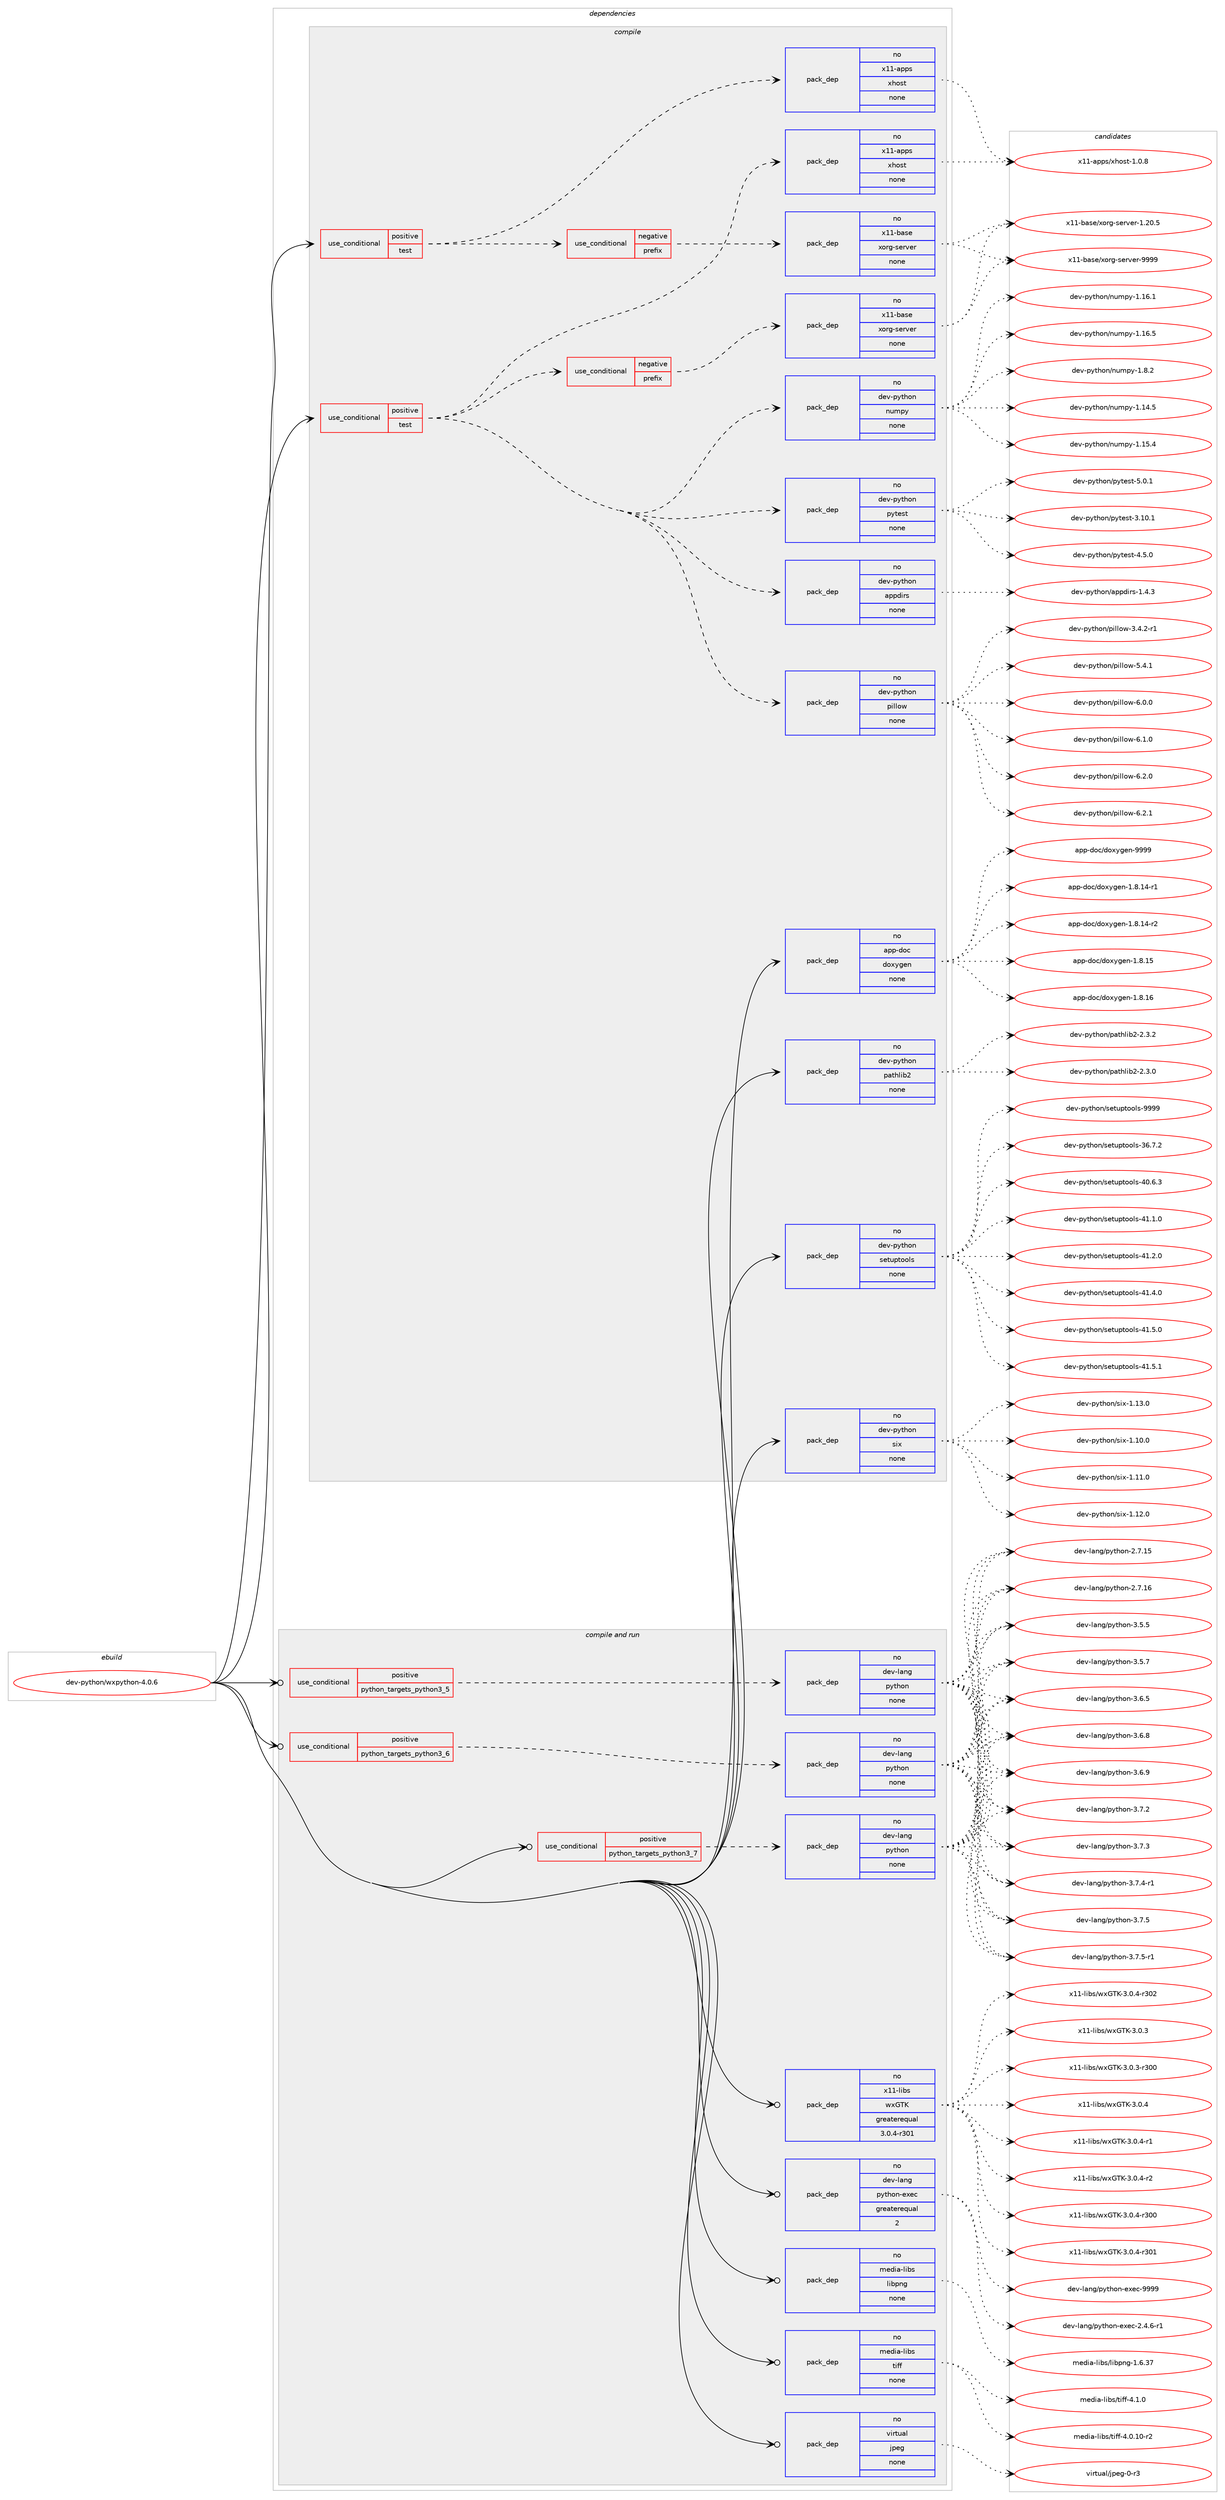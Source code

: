 digraph prolog {

# *************
# Graph options
# *************

newrank=true;
concentrate=true;
compound=true;
graph [rankdir=LR,fontname=Helvetica,fontsize=10,ranksep=1.5];#, ranksep=2.5, nodesep=0.2];
edge  [arrowhead=vee];
node  [fontname=Helvetica,fontsize=10];

# **********
# The ebuild
# **********

subgraph cluster_leftcol {
color=gray;
rank=same;
label=<<i>ebuild</i>>;
id [label="dev-python/wxpython-4.0.6", color=red, width=4, href="../dev-python/wxpython-4.0.6.svg"];
}

# ****************
# The dependencies
# ****************

subgraph cluster_midcol {
color=gray;
label=<<i>dependencies</i>>;
subgraph cluster_compile {
fillcolor="#eeeeee";
style=filled;
label=<<i>compile</i>>;
subgraph cond151620 {
dependency644403 [label=<<TABLE BORDER="0" CELLBORDER="1" CELLSPACING="0" CELLPADDING="4"><TR><TD ROWSPAN="3" CELLPADDING="10">use_conditional</TD></TR><TR><TD>positive</TD></TR><TR><TD>test</TD></TR></TABLE>>, shape=none, color=red];
subgraph cond151621 {
dependency644404 [label=<<TABLE BORDER="0" CELLBORDER="1" CELLSPACING="0" CELLPADDING="4"><TR><TD ROWSPAN="3" CELLPADDING="10">use_conditional</TD></TR><TR><TD>negative</TD></TR><TR><TD>prefix</TD></TR></TABLE>>, shape=none, color=red];
subgraph pack480894 {
dependency644405 [label=<<TABLE BORDER="0" CELLBORDER="1" CELLSPACING="0" CELLPADDING="4" WIDTH="220"><TR><TD ROWSPAN="6" CELLPADDING="30">pack_dep</TD></TR><TR><TD WIDTH="110">no</TD></TR><TR><TD>x11-base</TD></TR><TR><TD>xorg-server</TD></TR><TR><TD>none</TD></TR><TR><TD></TD></TR></TABLE>>, shape=none, color=blue];
}
dependency644404:e -> dependency644405:w [weight=20,style="dashed",arrowhead="vee"];
}
dependency644403:e -> dependency644404:w [weight=20,style="dashed",arrowhead="vee"];
subgraph pack480895 {
dependency644406 [label=<<TABLE BORDER="0" CELLBORDER="1" CELLSPACING="0" CELLPADDING="4" WIDTH="220"><TR><TD ROWSPAN="6" CELLPADDING="30">pack_dep</TD></TR><TR><TD WIDTH="110">no</TD></TR><TR><TD>x11-apps</TD></TR><TR><TD>xhost</TD></TR><TR><TD>none</TD></TR><TR><TD></TD></TR></TABLE>>, shape=none, color=blue];
}
dependency644403:e -> dependency644406:w [weight=20,style="dashed",arrowhead="vee"];
}
id:e -> dependency644403:w [weight=20,style="solid",arrowhead="vee"];
subgraph cond151622 {
dependency644407 [label=<<TABLE BORDER="0" CELLBORDER="1" CELLSPACING="0" CELLPADDING="4"><TR><TD ROWSPAN="3" CELLPADDING="10">use_conditional</TD></TR><TR><TD>positive</TD></TR><TR><TD>test</TD></TR></TABLE>>, shape=none, color=red];
subgraph cond151623 {
dependency644408 [label=<<TABLE BORDER="0" CELLBORDER="1" CELLSPACING="0" CELLPADDING="4"><TR><TD ROWSPAN="3" CELLPADDING="10">use_conditional</TD></TR><TR><TD>negative</TD></TR><TR><TD>prefix</TD></TR></TABLE>>, shape=none, color=red];
subgraph pack480896 {
dependency644409 [label=<<TABLE BORDER="0" CELLBORDER="1" CELLSPACING="0" CELLPADDING="4" WIDTH="220"><TR><TD ROWSPAN="6" CELLPADDING="30">pack_dep</TD></TR><TR><TD WIDTH="110">no</TD></TR><TR><TD>x11-base</TD></TR><TR><TD>xorg-server</TD></TR><TR><TD>none</TD></TR><TR><TD></TD></TR></TABLE>>, shape=none, color=blue];
}
dependency644408:e -> dependency644409:w [weight=20,style="dashed",arrowhead="vee"];
}
dependency644407:e -> dependency644408:w [weight=20,style="dashed",arrowhead="vee"];
subgraph pack480897 {
dependency644410 [label=<<TABLE BORDER="0" CELLBORDER="1" CELLSPACING="0" CELLPADDING="4" WIDTH="220"><TR><TD ROWSPAN="6" CELLPADDING="30">pack_dep</TD></TR><TR><TD WIDTH="110">no</TD></TR><TR><TD>x11-apps</TD></TR><TR><TD>xhost</TD></TR><TR><TD>none</TD></TR><TR><TD></TD></TR></TABLE>>, shape=none, color=blue];
}
dependency644407:e -> dependency644410:w [weight=20,style="dashed",arrowhead="vee"];
subgraph pack480898 {
dependency644411 [label=<<TABLE BORDER="0" CELLBORDER="1" CELLSPACING="0" CELLPADDING="4" WIDTH="220"><TR><TD ROWSPAN="6" CELLPADDING="30">pack_dep</TD></TR><TR><TD WIDTH="110">no</TD></TR><TR><TD>dev-python</TD></TR><TR><TD>appdirs</TD></TR><TR><TD>none</TD></TR><TR><TD></TD></TR></TABLE>>, shape=none, color=blue];
}
dependency644407:e -> dependency644411:w [weight=20,style="dashed",arrowhead="vee"];
subgraph pack480899 {
dependency644412 [label=<<TABLE BORDER="0" CELLBORDER="1" CELLSPACING="0" CELLPADDING="4" WIDTH="220"><TR><TD ROWSPAN="6" CELLPADDING="30">pack_dep</TD></TR><TR><TD WIDTH="110">no</TD></TR><TR><TD>dev-python</TD></TR><TR><TD>numpy</TD></TR><TR><TD>none</TD></TR><TR><TD></TD></TR></TABLE>>, shape=none, color=blue];
}
dependency644407:e -> dependency644412:w [weight=20,style="dashed",arrowhead="vee"];
subgraph pack480900 {
dependency644413 [label=<<TABLE BORDER="0" CELLBORDER="1" CELLSPACING="0" CELLPADDING="4" WIDTH="220"><TR><TD ROWSPAN="6" CELLPADDING="30">pack_dep</TD></TR><TR><TD WIDTH="110">no</TD></TR><TR><TD>dev-python</TD></TR><TR><TD>pillow</TD></TR><TR><TD>none</TD></TR><TR><TD></TD></TR></TABLE>>, shape=none, color=blue];
}
dependency644407:e -> dependency644413:w [weight=20,style="dashed",arrowhead="vee"];
subgraph pack480901 {
dependency644414 [label=<<TABLE BORDER="0" CELLBORDER="1" CELLSPACING="0" CELLPADDING="4" WIDTH="220"><TR><TD ROWSPAN="6" CELLPADDING="30">pack_dep</TD></TR><TR><TD WIDTH="110">no</TD></TR><TR><TD>dev-python</TD></TR><TR><TD>pytest</TD></TR><TR><TD>none</TD></TR><TR><TD></TD></TR></TABLE>>, shape=none, color=blue];
}
dependency644407:e -> dependency644414:w [weight=20,style="dashed",arrowhead="vee"];
}
id:e -> dependency644407:w [weight=20,style="solid",arrowhead="vee"];
subgraph pack480902 {
dependency644415 [label=<<TABLE BORDER="0" CELLBORDER="1" CELLSPACING="0" CELLPADDING="4" WIDTH="220"><TR><TD ROWSPAN="6" CELLPADDING="30">pack_dep</TD></TR><TR><TD WIDTH="110">no</TD></TR><TR><TD>app-doc</TD></TR><TR><TD>doxygen</TD></TR><TR><TD>none</TD></TR><TR><TD></TD></TR></TABLE>>, shape=none, color=blue];
}
id:e -> dependency644415:w [weight=20,style="solid",arrowhead="vee"];
subgraph pack480903 {
dependency644416 [label=<<TABLE BORDER="0" CELLBORDER="1" CELLSPACING="0" CELLPADDING="4" WIDTH="220"><TR><TD ROWSPAN="6" CELLPADDING="30">pack_dep</TD></TR><TR><TD WIDTH="110">no</TD></TR><TR><TD>dev-python</TD></TR><TR><TD>pathlib2</TD></TR><TR><TD>none</TD></TR><TR><TD></TD></TR></TABLE>>, shape=none, color=blue];
}
id:e -> dependency644416:w [weight=20,style="solid",arrowhead="vee"];
subgraph pack480904 {
dependency644417 [label=<<TABLE BORDER="0" CELLBORDER="1" CELLSPACING="0" CELLPADDING="4" WIDTH="220"><TR><TD ROWSPAN="6" CELLPADDING="30">pack_dep</TD></TR><TR><TD WIDTH="110">no</TD></TR><TR><TD>dev-python</TD></TR><TR><TD>setuptools</TD></TR><TR><TD>none</TD></TR><TR><TD></TD></TR></TABLE>>, shape=none, color=blue];
}
id:e -> dependency644417:w [weight=20,style="solid",arrowhead="vee"];
subgraph pack480905 {
dependency644418 [label=<<TABLE BORDER="0" CELLBORDER="1" CELLSPACING="0" CELLPADDING="4" WIDTH="220"><TR><TD ROWSPAN="6" CELLPADDING="30">pack_dep</TD></TR><TR><TD WIDTH="110">no</TD></TR><TR><TD>dev-python</TD></TR><TR><TD>six</TD></TR><TR><TD>none</TD></TR><TR><TD></TD></TR></TABLE>>, shape=none, color=blue];
}
id:e -> dependency644418:w [weight=20,style="solid",arrowhead="vee"];
}
subgraph cluster_compileandrun {
fillcolor="#eeeeee";
style=filled;
label=<<i>compile and run</i>>;
subgraph cond151624 {
dependency644419 [label=<<TABLE BORDER="0" CELLBORDER="1" CELLSPACING="0" CELLPADDING="4"><TR><TD ROWSPAN="3" CELLPADDING="10">use_conditional</TD></TR><TR><TD>positive</TD></TR><TR><TD>python_targets_python3_5</TD></TR></TABLE>>, shape=none, color=red];
subgraph pack480906 {
dependency644420 [label=<<TABLE BORDER="0" CELLBORDER="1" CELLSPACING="0" CELLPADDING="4" WIDTH="220"><TR><TD ROWSPAN="6" CELLPADDING="30">pack_dep</TD></TR><TR><TD WIDTH="110">no</TD></TR><TR><TD>dev-lang</TD></TR><TR><TD>python</TD></TR><TR><TD>none</TD></TR><TR><TD></TD></TR></TABLE>>, shape=none, color=blue];
}
dependency644419:e -> dependency644420:w [weight=20,style="dashed",arrowhead="vee"];
}
id:e -> dependency644419:w [weight=20,style="solid",arrowhead="odotvee"];
subgraph cond151625 {
dependency644421 [label=<<TABLE BORDER="0" CELLBORDER="1" CELLSPACING="0" CELLPADDING="4"><TR><TD ROWSPAN="3" CELLPADDING="10">use_conditional</TD></TR><TR><TD>positive</TD></TR><TR><TD>python_targets_python3_6</TD></TR></TABLE>>, shape=none, color=red];
subgraph pack480907 {
dependency644422 [label=<<TABLE BORDER="0" CELLBORDER="1" CELLSPACING="0" CELLPADDING="4" WIDTH="220"><TR><TD ROWSPAN="6" CELLPADDING="30">pack_dep</TD></TR><TR><TD WIDTH="110">no</TD></TR><TR><TD>dev-lang</TD></TR><TR><TD>python</TD></TR><TR><TD>none</TD></TR><TR><TD></TD></TR></TABLE>>, shape=none, color=blue];
}
dependency644421:e -> dependency644422:w [weight=20,style="dashed",arrowhead="vee"];
}
id:e -> dependency644421:w [weight=20,style="solid",arrowhead="odotvee"];
subgraph cond151626 {
dependency644423 [label=<<TABLE BORDER="0" CELLBORDER="1" CELLSPACING="0" CELLPADDING="4"><TR><TD ROWSPAN="3" CELLPADDING="10">use_conditional</TD></TR><TR><TD>positive</TD></TR><TR><TD>python_targets_python3_7</TD></TR></TABLE>>, shape=none, color=red];
subgraph pack480908 {
dependency644424 [label=<<TABLE BORDER="0" CELLBORDER="1" CELLSPACING="0" CELLPADDING="4" WIDTH="220"><TR><TD ROWSPAN="6" CELLPADDING="30">pack_dep</TD></TR><TR><TD WIDTH="110">no</TD></TR><TR><TD>dev-lang</TD></TR><TR><TD>python</TD></TR><TR><TD>none</TD></TR><TR><TD></TD></TR></TABLE>>, shape=none, color=blue];
}
dependency644423:e -> dependency644424:w [weight=20,style="dashed",arrowhead="vee"];
}
id:e -> dependency644423:w [weight=20,style="solid",arrowhead="odotvee"];
subgraph pack480909 {
dependency644425 [label=<<TABLE BORDER="0" CELLBORDER="1" CELLSPACING="0" CELLPADDING="4" WIDTH="220"><TR><TD ROWSPAN="6" CELLPADDING="30">pack_dep</TD></TR><TR><TD WIDTH="110">no</TD></TR><TR><TD>dev-lang</TD></TR><TR><TD>python-exec</TD></TR><TR><TD>greaterequal</TD></TR><TR><TD>2</TD></TR></TABLE>>, shape=none, color=blue];
}
id:e -> dependency644425:w [weight=20,style="solid",arrowhead="odotvee"];
subgraph pack480910 {
dependency644426 [label=<<TABLE BORDER="0" CELLBORDER="1" CELLSPACING="0" CELLPADDING="4" WIDTH="220"><TR><TD ROWSPAN="6" CELLPADDING="30">pack_dep</TD></TR><TR><TD WIDTH="110">no</TD></TR><TR><TD>media-libs</TD></TR><TR><TD>libpng</TD></TR><TR><TD>none</TD></TR><TR><TD></TD></TR></TABLE>>, shape=none, color=blue];
}
id:e -> dependency644426:w [weight=20,style="solid",arrowhead="odotvee"];
subgraph pack480911 {
dependency644427 [label=<<TABLE BORDER="0" CELLBORDER="1" CELLSPACING="0" CELLPADDING="4" WIDTH="220"><TR><TD ROWSPAN="6" CELLPADDING="30">pack_dep</TD></TR><TR><TD WIDTH="110">no</TD></TR><TR><TD>media-libs</TD></TR><TR><TD>tiff</TD></TR><TR><TD>none</TD></TR><TR><TD></TD></TR></TABLE>>, shape=none, color=blue];
}
id:e -> dependency644427:w [weight=20,style="solid",arrowhead="odotvee"];
subgraph pack480912 {
dependency644428 [label=<<TABLE BORDER="0" CELLBORDER="1" CELLSPACING="0" CELLPADDING="4" WIDTH="220"><TR><TD ROWSPAN="6" CELLPADDING="30">pack_dep</TD></TR><TR><TD WIDTH="110">no</TD></TR><TR><TD>virtual</TD></TR><TR><TD>jpeg</TD></TR><TR><TD>none</TD></TR><TR><TD></TD></TR></TABLE>>, shape=none, color=blue];
}
id:e -> dependency644428:w [weight=20,style="solid",arrowhead="odotvee"];
subgraph pack480913 {
dependency644429 [label=<<TABLE BORDER="0" CELLBORDER="1" CELLSPACING="0" CELLPADDING="4" WIDTH="220"><TR><TD ROWSPAN="6" CELLPADDING="30">pack_dep</TD></TR><TR><TD WIDTH="110">no</TD></TR><TR><TD>x11-libs</TD></TR><TR><TD>wxGTK</TD></TR><TR><TD>greaterequal</TD></TR><TR><TD>3.0.4-r301</TD></TR></TABLE>>, shape=none, color=blue];
}
id:e -> dependency644429:w [weight=20,style="solid",arrowhead="odotvee"];
}
subgraph cluster_run {
fillcolor="#eeeeee";
style=filled;
label=<<i>run</i>>;
}
}

# **************
# The candidates
# **************

subgraph cluster_choices {
rank=same;
color=gray;
label=<<i>candidates</i>>;

subgraph choice480894 {
color=black;
nodesep=1;
choice1204949459897115101471201111141034511510111411810111445494650484653 [label="x11-base/xorg-server-1.20.5", color=red, width=4,href="../x11-base/xorg-server-1.20.5.svg"];
choice120494945989711510147120111114103451151011141181011144557575757 [label="x11-base/xorg-server-9999", color=red, width=4,href="../x11-base/xorg-server-9999.svg"];
dependency644405:e -> choice1204949459897115101471201111141034511510111411810111445494650484653:w [style=dotted,weight="100"];
dependency644405:e -> choice120494945989711510147120111114103451151011141181011144557575757:w [style=dotted,weight="100"];
}
subgraph choice480895 {
color=black;
nodesep=1;
choice1204949459711211211547120104111115116454946484656 [label="x11-apps/xhost-1.0.8", color=red, width=4,href="../x11-apps/xhost-1.0.8.svg"];
dependency644406:e -> choice1204949459711211211547120104111115116454946484656:w [style=dotted,weight="100"];
}
subgraph choice480896 {
color=black;
nodesep=1;
choice1204949459897115101471201111141034511510111411810111445494650484653 [label="x11-base/xorg-server-1.20.5", color=red, width=4,href="../x11-base/xorg-server-1.20.5.svg"];
choice120494945989711510147120111114103451151011141181011144557575757 [label="x11-base/xorg-server-9999", color=red, width=4,href="../x11-base/xorg-server-9999.svg"];
dependency644409:e -> choice1204949459897115101471201111141034511510111411810111445494650484653:w [style=dotted,weight="100"];
dependency644409:e -> choice120494945989711510147120111114103451151011141181011144557575757:w [style=dotted,weight="100"];
}
subgraph choice480897 {
color=black;
nodesep=1;
choice1204949459711211211547120104111115116454946484656 [label="x11-apps/xhost-1.0.8", color=red, width=4,href="../x11-apps/xhost-1.0.8.svg"];
dependency644410:e -> choice1204949459711211211547120104111115116454946484656:w [style=dotted,weight="100"];
}
subgraph choice480898 {
color=black;
nodesep=1;
choice100101118451121211161041111104797112112100105114115454946524651 [label="dev-python/appdirs-1.4.3", color=red, width=4,href="../dev-python/appdirs-1.4.3.svg"];
dependency644411:e -> choice100101118451121211161041111104797112112100105114115454946524651:w [style=dotted,weight="100"];
}
subgraph choice480899 {
color=black;
nodesep=1;
choice100101118451121211161041111104711011710911212145494649524653 [label="dev-python/numpy-1.14.5", color=red, width=4,href="../dev-python/numpy-1.14.5.svg"];
choice100101118451121211161041111104711011710911212145494649534652 [label="dev-python/numpy-1.15.4", color=red, width=4,href="../dev-python/numpy-1.15.4.svg"];
choice100101118451121211161041111104711011710911212145494649544649 [label="dev-python/numpy-1.16.1", color=red, width=4,href="../dev-python/numpy-1.16.1.svg"];
choice100101118451121211161041111104711011710911212145494649544653 [label="dev-python/numpy-1.16.5", color=red, width=4,href="../dev-python/numpy-1.16.5.svg"];
choice1001011184511212111610411111047110117109112121454946564650 [label="dev-python/numpy-1.8.2", color=red, width=4,href="../dev-python/numpy-1.8.2.svg"];
dependency644412:e -> choice100101118451121211161041111104711011710911212145494649524653:w [style=dotted,weight="100"];
dependency644412:e -> choice100101118451121211161041111104711011710911212145494649534652:w [style=dotted,weight="100"];
dependency644412:e -> choice100101118451121211161041111104711011710911212145494649544649:w [style=dotted,weight="100"];
dependency644412:e -> choice100101118451121211161041111104711011710911212145494649544653:w [style=dotted,weight="100"];
dependency644412:e -> choice1001011184511212111610411111047110117109112121454946564650:w [style=dotted,weight="100"];
}
subgraph choice480900 {
color=black;
nodesep=1;
choice10010111845112121116104111110471121051081081111194551465246504511449 [label="dev-python/pillow-3.4.2-r1", color=red, width=4,href="../dev-python/pillow-3.4.2-r1.svg"];
choice1001011184511212111610411111047112105108108111119455346524649 [label="dev-python/pillow-5.4.1", color=red, width=4,href="../dev-python/pillow-5.4.1.svg"];
choice1001011184511212111610411111047112105108108111119455446484648 [label="dev-python/pillow-6.0.0", color=red, width=4,href="../dev-python/pillow-6.0.0.svg"];
choice1001011184511212111610411111047112105108108111119455446494648 [label="dev-python/pillow-6.1.0", color=red, width=4,href="../dev-python/pillow-6.1.0.svg"];
choice1001011184511212111610411111047112105108108111119455446504648 [label="dev-python/pillow-6.2.0", color=red, width=4,href="../dev-python/pillow-6.2.0.svg"];
choice1001011184511212111610411111047112105108108111119455446504649 [label="dev-python/pillow-6.2.1", color=red, width=4,href="../dev-python/pillow-6.2.1.svg"];
dependency644413:e -> choice10010111845112121116104111110471121051081081111194551465246504511449:w [style=dotted,weight="100"];
dependency644413:e -> choice1001011184511212111610411111047112105108108111119455346524649:w [style=dotted,weight="100"];
dependency644413:e -> choice1001011184511212111610411111047112105108108111119455446484648:w [style=dotted,weight="100"];
dependency644413:e -> choice1001011184511212111610411111047112105108108111119455446494648:w [style=dotted,weight="100"];
dependency644413:e -> choice1001011184511212111610411111047112105108108111119455446504648:w [style=dotted,weight="100"];
dependency644413:e -> choice1001011184511212111610411111047112105108108111119455446504649:w [style=dotted,weight="100"];
}
subgraph choice480901 {
color=black;
nodesep=1;
choice100101118451121211161041111104711212111610111511645514649484649 [label="dev-python/pytest-3.10.1", color=red, width=4,href="../dev-python/pytest-3.10.1.svg"];
choice1001011184511212111610411111047112121116101115116455246534648 [label="dev-python/pytest-4.5.0", color=red, width=4,href="../dev-python/pytest-4.5.0.svg"];
choice1001011184511212111610411111047112121116101115116455346484649 [label="dev-python/pytest-5.0.1", color=red, width=4,href="../dev-python/pytest-5.0.1.svg"];
dependency644414:e -> choice100101118451121211161041111104711212111610111511645514649484649:w [style=dotted,weight="100"];
dependency644414:e -> choice1001011184511212111610411111047112121116101115116455246534648:w [style=dotted,weight="100"];
dependency644414:e -> choice1001011184511212111610411111047112121116101115116455346484649:w [style=dotted,weight="100"];
}
subgraph choice480902 {
color=black;
nodesep=1;
choice97112112451001119947100111120121103101110454946564649524511449 [label="app-doc/doxygen-1.8.14-r1", color=red, width=4,href="../app-doc/doxygen-1.8.14-r1.svg"];
choice97112112451001119947100111120121103101110454946564649524511450 [label="app-doc/doxygen-1.8.14-r2", color=red, width=4,href="../app-doc/doxygen-1.8.14-r2.svg"];
choice9711211245100111994710011112012110310111045494656464953 [label="app-doc/doxygen-1.8.15", color=red, width=4,href="../app-doc/doxygen-1.8.15.svg"];
choice9711211245100111994710011112012110310111045494656464954 [label="app-doc/doxygen-1.8.16", color=red, width=4,href="../app-doc/doxygen-1.8.16.svg"];
choice971121124510011199471001111201211031011104557575757 [label="app-doc/doxygen-9999", color=red, width=4,href="../app-doc/doxygen-9999.svg"];
dependency644415:e -> choice97112112451001119947100111120121103101110454946564649524511449:w [style=dotted,weight="100"];
dependency644415:e -> choice97112112451001119947100111120121103101110454946564649524511450:w [style=dotted,weight="100"];
dependency644415:e -> choice9711211245100111994710011112012110310111045494656464953:w [style=dotted,weight="100"];
dependency644415:e -> choice9711211245100111994710011112012110310111045494656464954:w [style=dotted,weight="100"];
dependency644415:e -> choice971121124510011199471001111201211031011104557575757:w [style=dotted,weight="100"];
}
subgraph choice480903 {
color=black;
nodesep=1;
choice1001011184511212111610411111047112971161041081059850455046514648 [label="dev-python/pathlib2-2.3.0", color=red, width=4,href="../dev-python/pathlib2-2.3.0.svg"];
choice1001011184511212111610411111047112971161041081059850455046514650 [label="dev-python/pathlib2-2.3.2", color=red, width=4,href="../dev-python/pathlib2-2.3.2.svg"];
dependency644416:e -> choice1001011184511212111610411111047112971161041081059850455046514648:w [style=dotted,weight="100"];
dependency644416:e -> choice1001011184511212111610411111047112971161041081059850455046514650:w [style=dotted,weight="100"];
}
subgraph choice480904 {
color=black;
nodesep=1;
choice100101118451121211161041111104711510111611711211611111110811545515446554650 [label="dev-python/setuptools-36.7.2", color=red, width=4,href="../dev-python/setuptools-36.7.2.svg"];
choice100101118451121211161041111104711510111611711211611111110811545524846544651 [label="dev-python/setuptools-40.6.3", color=red, width=4,href="../dev-python/setuptools-40.6.3.svg"];
choice100101118451121211161041111104711510111611711211611111110811545524946494648 [label="dev-python/setuptools-41.1.0", color=red, width=4,href="../dev-python/setuptools-41.1.0.svg"];
choice100101118451121211161041111104711510111611711211611111110811545524946504648 [label="dev-python/setuptools-41.2.0", color=red, width=4,href="../dev-python/setuptools-41.2.0.svg"];
choice100101118451121211161041111104711510111611711211611111110811545524946524648 [label="dev-python/setuptools-41.4.0", color=red, width=4,href="../dev-python/setuptools-41.4.0.svg"];
choice100101118451121211161041111104711510111611711211611111110811545524946534648 [label="dev-python/setuptools-41.5.0", color=red, width=4,href="../dev-python/setuptools-41.5.0.svg"];
choice100101118451121211161041111104711510111611711211611111110811545524946534649 [label="dev-python/setuptools-41.5.1", color=red, width=4,href="../dev-python/setuptools-41.5.1.svg"];
choice10010111845112121116104111110471151011161171121161111111081154557575757 [label="dev-python/setuptools-9999", color=red, width=4,href="../dev-python/setuptools-9999.svg"];
dependency644417:e -> choice100101118451121211161041111104711510111611711211611111110811545515446554650:w [style=dotted,weight="100"];
dependency644417:e -> choice100101118451121211161041111104711510111611711211611111110811545524846544651:w [style=dotted,weight="100"];
dependency644417:e -> choice100101118451121211161041111104711510111611711211611111110811545524946494648:w [style=dotted,weight="100"];
dependency644417:e -> choice100101118451121211161041111104711510111611711211611111110811545524946504648:w [style=dotted,weight="100"];
dependency644417:e -> choice100101118451121211161041111104711510111611711211611111110811545524946524648:w [style=dotted,weight="100"];
dependency644417:e -> choice100101118451121211161041111104711510111611711211611111110811545524946534648:w [style=dotted,weight="100"];
dependency644417:e -> choice100101118451121211161041111104711510111611711211611111110811545524946534649:w [style=dotted,weight="100"];
dependency644417:e -> choice10010111845112121116104111110471151011161171121161111111081154557575757:w [style=dotted,weight="100"];
}
subgraph choice480905 {
color=black;
nodesep=1;
choice100101118451121211161041111104711510512045494649484648 [label="dev-python/six-1.10.0", color=red, width=4,href="../dev-python/six-1.10.0.svg"];
choice100101118451121211161041111104711510512045494649494648 [label="dev-python/six-1.11.0", color=red, width=4,href="../dev-python/six-1.11.0.svg"];
choice100101118451121211161041111104711510512045494649504648 [label="dev-python/six-1.12.0", color=red, width=4,href="../dev-python/six-1.12.0.svg"];
choice100101118451121211161041111104711510512045494649514648 [label="dev-python/six-1.13.0", color=red, width=4,href="../dev-python/six-1.13.0.svg"];
dependency644418:e -> choice100101118451121211161041111104711510512045494649484648:w [style=dotted,weight="100"];
dependency644418:e -> choice100101118451121211161041111104711510512045494649494648:w [style=dotted,weight="100"];
dependency644418:e -> choice100101118451121211161041111104711510512045494649504648:w [style=dotted,weight="100"];
dependency644418:e -> choice100101118451121211161041111104711510512045494649514648:w [style=dotted,weight="100"];
}
subgraph choice480906 {
color=black;
nodesep=1;
choice10010111845108971101034711212111610411111045504655464953 [label="dev-lang/python-2.7.15", color=red, width=4,href="../dev-lang/python-2.7.15.svg"];
choice10010111845108971101034711212111610411111045504655464954 [label="dev-lang/python-2.7.16", color=red, width=4,href="../dev-lang/python-2.7.16.svg"];
choice100101118451089711010347112121116104111110455146534653 [label="dev-lang/python-3.5.5", color=red, width=4,href="../dev-lang/python-3.5.5.svg"];
choice100101118451089711010347112121116104111110455146534655 [label="dev-lang/python-3.5.7", color=red, width=4,href="../dev-lang/python-3.5.7.svg"];
choice100101118451089711010347112121116104111110455146544653 [label="dev-lang/python-3.6.5", color=red, width=4,href="../dev-lang/python-3.6.5.svg"];
choice100101118451089711010347112121116104111110455146544656 [label="dev-lang/python-3.6.8", color=red, width=4,href="../dev-lang/python-3.6.8.svg"];
choice100101118451089711010347112121116104111110455146544657 [label="dev-lang/python-3.6.9", color=red, width=4,href="../dev-lang/python-3.6.9.svg"];
choice100101118451089711010347112121116104111110455146554650 [label="dev-lang/python-3.7.2", color=red, width=4,href="../dev-lang/python-3.7.2.svg"];
choice100101118451089711010347112121116104111110455146554651 [label="dev-lang/python-3.7.3", color=red, width=4,href="../dev-lang/python-3.7.3.svg"];
choice1001011184510897110103471121211161041111104551465546524511449 [label="dev-lang/python-3.7.4-r1", color=red, width=4,href="../dev-lang/python-3.7.4-r1.svg"];
choice100101118451089711010347112121116104111110455146554653 [label="dev-lang/python-3.7.5", color=red, width=4,href="../dev-lang/python-3.7.5.svg"];
choice1001011184510897110103471121211161041111104551465546534511449 [label="dev-lang/python-3.7.5-r1", color=red, width=4,href="../dev-lang/python-3.7.5-r1.svg"];
dependency644420:e -> choice10010111845108971101034711212111610411111045504655464953:w [style=dotted,weight="100"];
dependency644420:e -> choice10010111845108971101034711212111610411111045504655464954:w [style=dotted,weight="100"];
dependency644420:e -> choice100101118451089711010347112121116104111110455146534653:w [style=dotted,weight="100"];
dependency644420:e -> choice100101118451089711010347112121116104111110455146534655:w [style=dotted,weight="100"];
dependency644420:e -> choice100101118451089711010347112121116104111110455146544653:w [style=dotted,weight="100"];
dependency644420:e -> choice100101118451089711010347112121116104111110455146544656:w [style=dotted,weight="100"];
dependency644420:e -> choice100101118451089711010347112121116104111110455146544657:w [style=dotted,weight="100"];
dependency644420:e -> choice100101118451089711010347112121116104111110455146554650:w [style=dotted,weight="100"];
dependency644420:e -> choice100101118451089711010347112121116104111110455146554651:w [style=dotted,weight="100"];
dependency644420:e -> choice1001011184510897110103471121211161041111104551465546524511449:w [style=dotted,weight="100"];
dependency644420:e -> choice100101118451089711010347112121116104111110455146554653:w [style=dotted,weight="100"];
dependency644420:e -> choice1001011184510897110103471121211161041111104551465546534511449:w [style=dotted,weight="100"];
}
subgraph choice480907 {
color=black;
nodesep=1;
choice10010111845108971101034711212111610411111045504655464953 [label="dev-lang/python-2.7.15", color=red, width=4,href="../dev-lang/python-2.7.15.svg"];
choice10010111845108971101034711212111610411111045504655464954 [label="dev-lang/python-2.7.16", color=red, width=4,href="../dev-lang/python-2.7.16.svg"];
choice100101118451089711010347112121116104111110455146534653 [label="dev-lang/python-3.5.5", color=red, width=4,href="../dev-lang/python-3.5.5.svg"];
choice100101118451089711010347112121116104111110455146534655 [label="dev-lang/python-3.5.7", color=red, width=4,href="../dev-lang/python-3.5.7.svg"];
choice100101118451089711010347112121116104111110455146544653 [label="dev-lang/python-3.6.5", color=red, width=4,href="../dev-lang/python-3.6.5.svg"];
choice100101118451089711010347112121116104111110455146544656 [label="dev-lang/python-3.6.8", color=red, width=4,href="../dev-lang/python-3.6.8.svg"];
choice100101118451089711010347112121116104111110455146544657 [label="dev-lang/python-3.6.9", color=red, width=4,href="../dev-lang/python-3.6.9.svg"];
choice100101118451089711010347112121116104111110455146554650 [label="dev-lang/python-3.7.2", color=red, width=4,href="../dev-lang/python-3.7.2.svg"];
choice100101118451089711010347112121116104111110455146554651 [label="dev-lang/python-3.7.3", color=red, width=4,href="../dev-lang/python-3.7.3.svg"];
choice1001011184510897110103471121211161041111104551465546524511449 [label="dev-lang/python-3.7.4-r1", color=red, width=4,href="../dev-lang/python-3.7.4-r1.svg"];
choice100101118451089711010347112121116104111110455146554653 [label="dev-lang/python-3.7.5", color=red, width=4,href="../dev-lang/python-3.7.5.svg"];
choice1001011184510897110103471121211161041111104551465546534511449 [label="dev-lang/python-3.7.5-r1", color=red, width=4,href="../dev-lang/python-3.7.5-r1.svg"];
dependency644422:e -> choice10010111845108971101034711212111610411111045504655464953:w [style=dotted,weight="100"];
dependency644422:e -> choice10010111845108971101034711212111610411111045504655464954:w [style=dotted,weight="100"];
dependency644422:e -> choice100101118451089711010347112121116104111110455146534653:w [style=dotted,weight="100"];
dependency644422:e -> choice100101118451089711010347112121116104111110455146534655:w [style=dotted,weight="100"];
dependency644422:e -> choice100101118451089711010347112121116104111110455146544653:w [style=dotted,weight="100"];
dependency644422:e -> choice100101118451089711010347112121116104111110455146544656:w [style=dotted,weight="100"];
dependency644422:e -> choice100101118451089711010347112121116104111110455146544657:w [style=dotted,weight="100"];
dependency644422:e -> choice100101118451089711010347112121116104111110455146554650:w [style=dotted,weight="100"];
dependency644422:e -> choice100101118451089711010347112121116104111110455146554651:w [style=dotted,weight="100"];
dependency644422:e -> choice1001011184510897110103471121211161041111104551465546524511449:w [style=dotted,weight="100"];
dependency644422:e -> choice100101118451089711010347112121116104111110455146554653:w [style=dotted,weight="100"];
dependency644422:e -> choice1001011184510897110103471121211161041111104551465546534511449:w [style=dotted,weight="100"];
}
subgraph choice480908 {
color=black;
nodesep=1;
choice10010111845108971101034711212111610411111045504655464953 [label="dev-lang/python-2.7.15", color=red, width=4,href="../dev-lang/python-2.7.15.svg"];
choice10010111845108971101034711212111610411111045504655464954 [label="dev-lang/python-2.7.16", color=red, width=4,href="../dev-lang/python-2.7.16.svg"];
choice100101118451089711010347112121116104111110455146534653 [label="dev-lang/python-3.5.5", color=red, width=4,href="../dev-lang/python-3.5.5.svg"];
choice100101118451089711010347112121116104111110455146534655 [label="dev-lang/python-3.5.7", color=red, width=4,href="../dev-lang/python-3.5.7.svg"];
choice100101118451089711010347112121116104111110455146544653 [label="dev-lang/python-3.6.5", color=red, width=4,href="../dev-lang/python-3.6.5.svg"];
choice100101118451089711010347112121116104111110455146544656 [label="dev-lang/python-3.6.8", color=red, width=4,href="../dev-lang/python-3.6.8.svg"];
choice100101118451089711010347112121116104111110455146544657 [label="dev-lang/python-3.6.9", color=red, width=4,href="../dev-lang/python-3.6.9.svg"];
choice100101118451089711010347112121116104111110455146554650 [label="dev-lang/python-3.7.2", color=red, width=4,href="../dev-lang/python-3.7.2.svg"];
choice100101118451089711010347112121116104111110455146554651 [label="dev-lang/python-3.7.3", color=red, width=4,href="../dev-lang/python-3.7.3.svg"];
choice1001011184510897110103471121211161041111104551465546524511449 [label="dev-lang/python-3.7.4-r1", color=red, width=4,href="../dev-lang/python-3.7.4-r1.svg"];
choice100101118451089711010347112121116104111110455146554653 [label="dev-lang/python-3.7.5", color=red, width=4,href="../dev-lang/python-3.7.5.svg"];
choice1001011184510897110103471121211161041111104551465546534511449 [label="dev-lang/python-3.7.5-r1", color=red, width=4,href="../dev-lang/python-3.7.5-r1.svg"];
dependency644424:e -> choice10010111845108971101034711212111610411111045504655464953:w [style=dotted,weight="100"];
dependency644424:e -> choice10010111845108971101034711212111610411111045504655464954:w [style=dotted,weight="100"];
dependency644424:e -> choice100101118451089711010347112121116104111110455146534653:w [style=dotted,weight="100"];
dependency644424:e -> choice100101118451089711010347112121116104111110455146534655:w [style=dotted,weight="100"];
dependency644424:e -> choice100101118451089711010347112121116104111110455146544653:w [style=dotted,weight="100"];
dependency644424:e -> choice100101118451089711010347112121116104111110455146544656:w [style=dotted,weight="100"];
dependency644424:e -> choice100101118451089711010347112121116104111110455146544657:w [style=dotted,weight="100"];
dependency644424:e -> choice100101118451089711010347112121116104111110455146554650:w [style=dotted,weight="100"];
dependency644424:e -> choice100101118451089711010347112121116104111110455146554651:w [style=dotted,weight="100"];
dependency644424:e -> choice1001011184510897110103471121211161041111104551465546524511449:w [style=dotted,weight="100"];
dependency644424:e -> choice100101118451089711010347112121116104111110455146554653:w [style=dotted,weight="100"];
dependency644424:e -> choice1001011184510897110103471121211161041111104551465546534511449:w [style=dotted,weight="100"];
}
subgraph choice480909 {
color=black;
nodesep=1;
choice10010111845108971101034711212111610411111045101120101994550465246544511449 [label="dev-lang/python-exec-2.4.6-r1", color=red, width=4,href="../dev-lang/python-exec-2.4.6-r1.svg"];
choice10010111845108971101034711212111610411111045101120101994557575757 [label="dev-lang/python-exec-9999", color=red, width=4,href="../dev-lang/python-exec-9999.svg"];
dependency644425:e -> choice10010111845108971101034711212111610411111045101120101994550465246544511449:w [style=dotted,weight="100"];
dependency644425:e -> choice10010111845108971101034711212111610411111045101120101994557575757:w [style=dotted,weight="100"];
}
subgraph choice480910 {
color=black;
nodesep=1;
choice109101100105974510810598115471081059811211010345494654465155 [label="media-libs/libpng-1.6.37", color=red, width=4,href="../media-libs/libpng-1.6.37.svg"];
dependency644426:e -> choice109101100105974510810598115471081059811211010345494654465155:w [style=dotted,weight="100"];
}
subgraph choice480911 {
color=black;
nodesep=1;
choice10910110010597451081059811547116105102102455246484649484511450 [label="media-libs/tiff-4.0.10-r2", color=red, width=4,href="../media-libs/tiff-4.0.10-r2.svg"];
choice10910110010597451081059811547116105102102455246494648 [label="media-libs/tiff-4.1.0", color=red, width=4,href="../media-libs/tiff-4.1.0.svg"];
dependency644427:e -> choice10910110010597451081059811547116105102102455246484649484511450:w [style=dotted,weight="100"];
dependency644427:e -> choice10910110010597451081059811547116105102102455246494648:w [style=dotted,weight="100"];
}
subgraph choice480912 {
color=black;
nodesep=1;
choice118105114116117971084710611210110345484511451 [label="virtual/jpeg-0-r3", color=red, width=4,href="../virtual/jpeg-0-r3.svg"];
dependency644428:e -> choice118105114116117971084710611210110345484511451:w [style=dotted,weight="100"];
}
subgraph choice480913 {
color=black;
nodesep=1;
choice1204949451081059811547119120718475455146484651 [label="x11-libs/wxGTK-3.0.3", color=red, width=4,href="../x11-libs/wxGTK-3.0.3.svg"];
choice120494945108105981154711912071847545514648465145114514848 [label="x11-libs/wxGTK-3.0.3-r300", color=red, width=4,href="../x11-libs/wxGTK-3.0.3-r300.svg"];
choice1204949451081059811547119120718475455146484652 [label="x11-libs/wxGTK-3.0.4", color=red, width=4,href="../x11-libs/wxGTK-3.0.4.svg"];
choice12049494510810598115471191207184754551464846524511449 [label="x11-libs/wxGTK-3.0.4-r1", color=red, width=4,href="../x11-libs/wxGTK-3.0.4-r1.svg"];
choice12049494510810598115471191207184754551464846524511450 [label="x11-libs/wxGTK-3.0.4-r2", color=red, width=4,href="../x11-libs/wxGTK-3.0.4-r2.svg"];
choice120494945108105981154711912071847545514648465245114514848 [label="x11-libs/wxGTK-3.0.4-r300", color=red, width=4,href="../x11-libs/wxGTK-3.0.4-r300.svg"];
choice120494945108105981154711912071847545514648465245114514849 [label="x11-libs/wxGTK-3.0.4-r301", color=red, width=4,href="../x11-libs/wxGTK-3.0.4-r301.svg"];
choice120494945108105981154711912071847545514648465245114514850 [label="x11-libs/wxGTK-3.0.4-r302", color=red, width=4,href="../x11-libs/wxGTK-3.0.4-r302.svg"];
dependency644429:e -> choice1204949451081059811547119120718475455146484651:w [style=dotted,weight="100"];
dependency644429:e -> choice120494945108105981154711912071847545514648465145114514848:w [style=dotted,weight="100"];
dependency644429:e -> choice1204949451081059811547119120718475455146484652:w [style=dotted,weight="100"];
dependency644429:e -> choice12049494510810598115471191207184754551464846524511449:w [style=dotted,weight="100"];
dependency644429:e -> choice12049494510810598115471191207184754551464846524511450:w [style=dotted,weight="100"];
dependency644429:e -> choice120494945108105981154711912071847545514648465245114514848:w [style=dotted,weight="100"];
dependency644429:e -> choice120494945108105981154711912071847545514648465245114514849:w [style=dotted,weight="100"];
dependency644429:e -> choice120494945108105981154711912071847545514648465245114514850:w [style=dotted,weight="100"];
}
}

}
